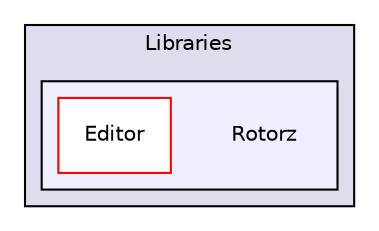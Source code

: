 digraph "Libraries/Rotorz" {
  compound=true
  node [ fontsize="10", fontname="Helvetica"];
  edge [ labelfontsize="10", labelfontname="Helvetica"];
  subgraph clusterdir_6d2d5b60bd20db849a9486835a2715aa {
    graph [ bgcolor="#ddddee", pencolor="black", label="Libraries" fontname="Helvetica", fontsize="10", URL="dir_6d2d5b60bd20db849a9486835a2715aa.html"]
  subgraph clusterdir_0dcad0072906efcc441528b6fa71ba58 {
    graph [ bgcolor="#eeeeff", pencolor="black", label="" URL="dir_0dcad0072906efcc441528b6fa71ba58.html"];
    dir_0dcad0072906efcc441528b6fa71ba58 [shape=plaintext label="Rotorz"];
    dir_6df2afc32789102bdef30ac4b1fb3cab [shape=box label="Editor" color="red" fillcolor="white" style="filled" URL="dir_6df2afc32789102bdef30ac4b1fb3cab.html"];
  }
  }
}
